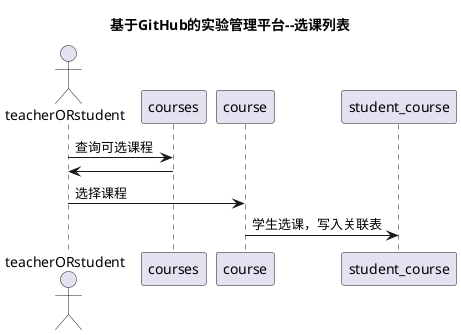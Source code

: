 @startuml
title 基于GitHub的实验管理平台--选课列表
actor teacherORstudent
teacherORstudent -> courses :查询可选课程

	courses -> teacherORstudent
	teacherORstudent->course : 选择课程
	course -> student_course :学生选课，写入关联表

@enduml
